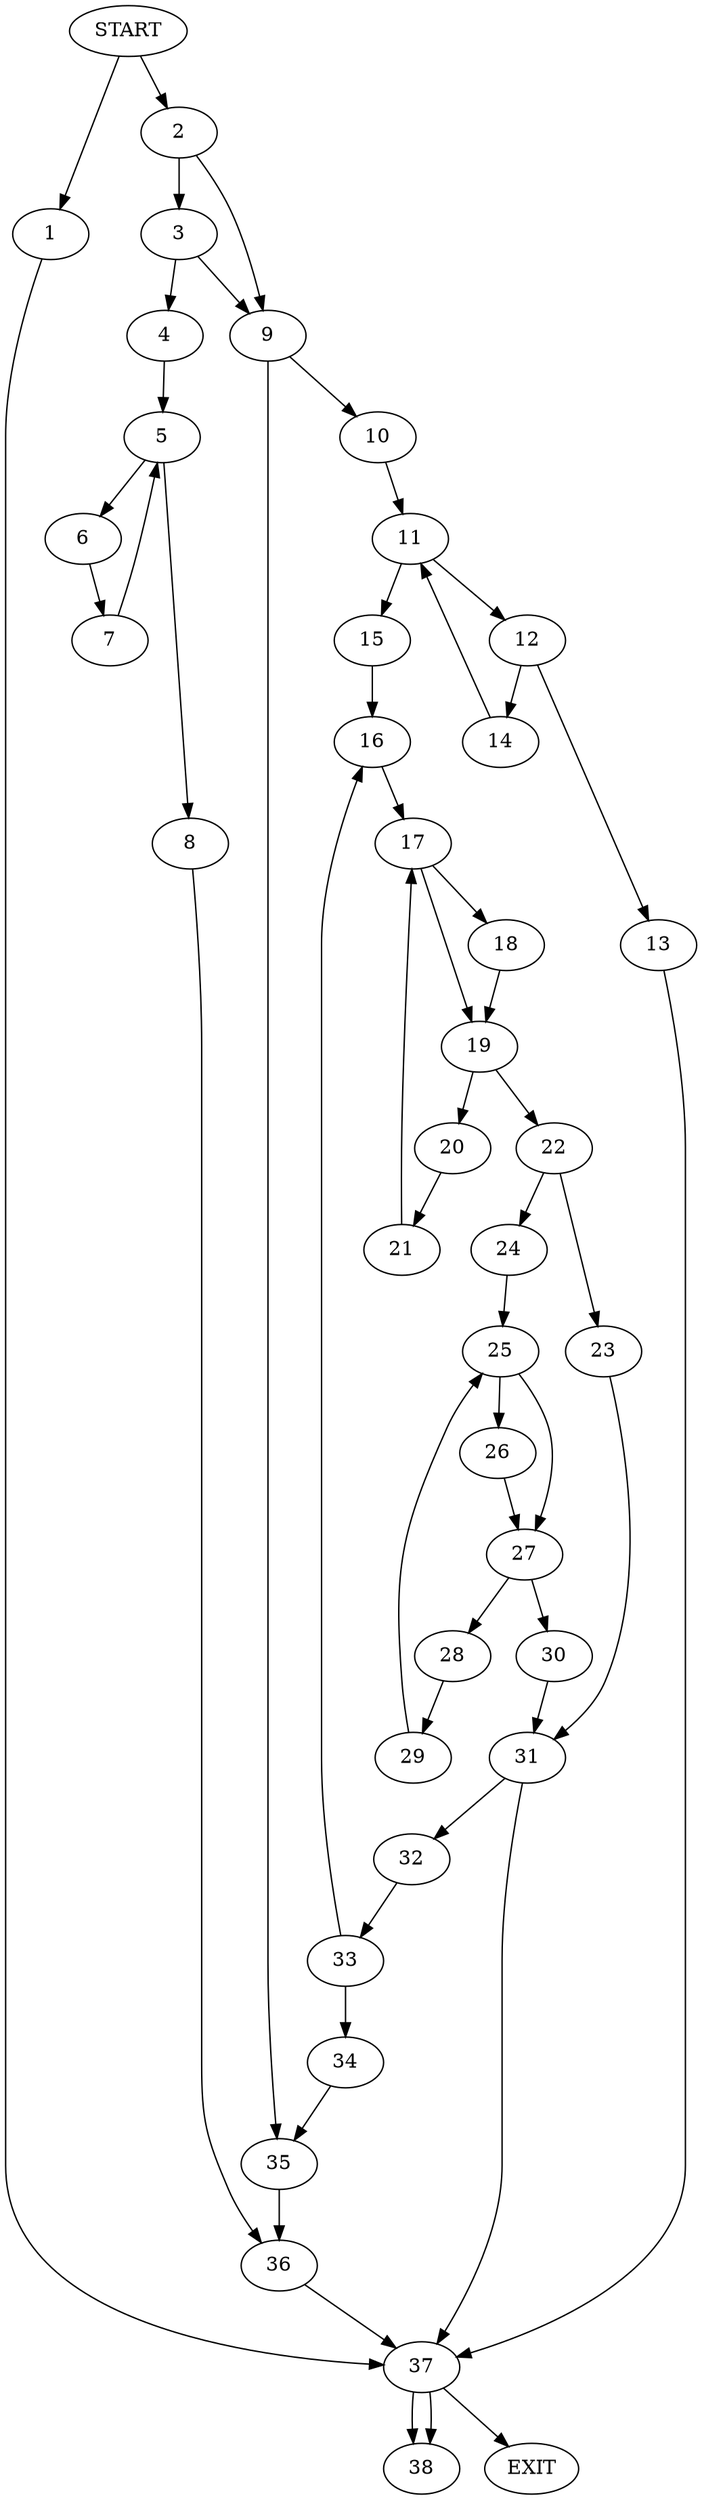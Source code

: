digraph { 
0 [label="START"];
1;
2;
3;
4;
5;
6;
7;
8;
9;
10;
11;
12;
13;
14;
15;
16;
17;
18;
19;
20;
21;
22;
23;
24;
25;
26;
27;
28;
29;
30;
31;
32;
33;
34;
35;
36;
37;
38;
39[label="EXIT"];
0 -> 1;
0 -> 2;
1 -> 37;
2 -> 3;
2 -> 9;
3 -> 4;
3 -> 9;
4 -> 5;
5 -> 6;
5 -> 8;
6 -> 7;
7 -> 5;
8 -> 36;
9 -> 10;
9 -> 35;
10 -> 11;
11 -> 12;
11 -> 15;
12 -> 13;
12 -> 14;
13 -> 37;
14 -> 11;
15 -> 16;
16 -> 17;
17 -> 18;
17 -> 19;
18 -> 19;
19 -> 20;
19 -> 22;
20 -> 21;
21 -> 17;
22 -> 23;
22 -> 24;
23 -> 31;
24 -> 25;
25 -> 26;
25 -> 27;
26 -> 27;
27 -> 28;
27 -> 30;
28 -> 29;
29 -> 25;
30 -> 31;
31 -> 37;
31 -> 32;
32 -> 33;
33 -> 16;
33 -> 34;
34 -> 35;
35 -> 36;
36 -> 37;
37 -> 39;
37 -> 38;
37:s2 -> 38;
}